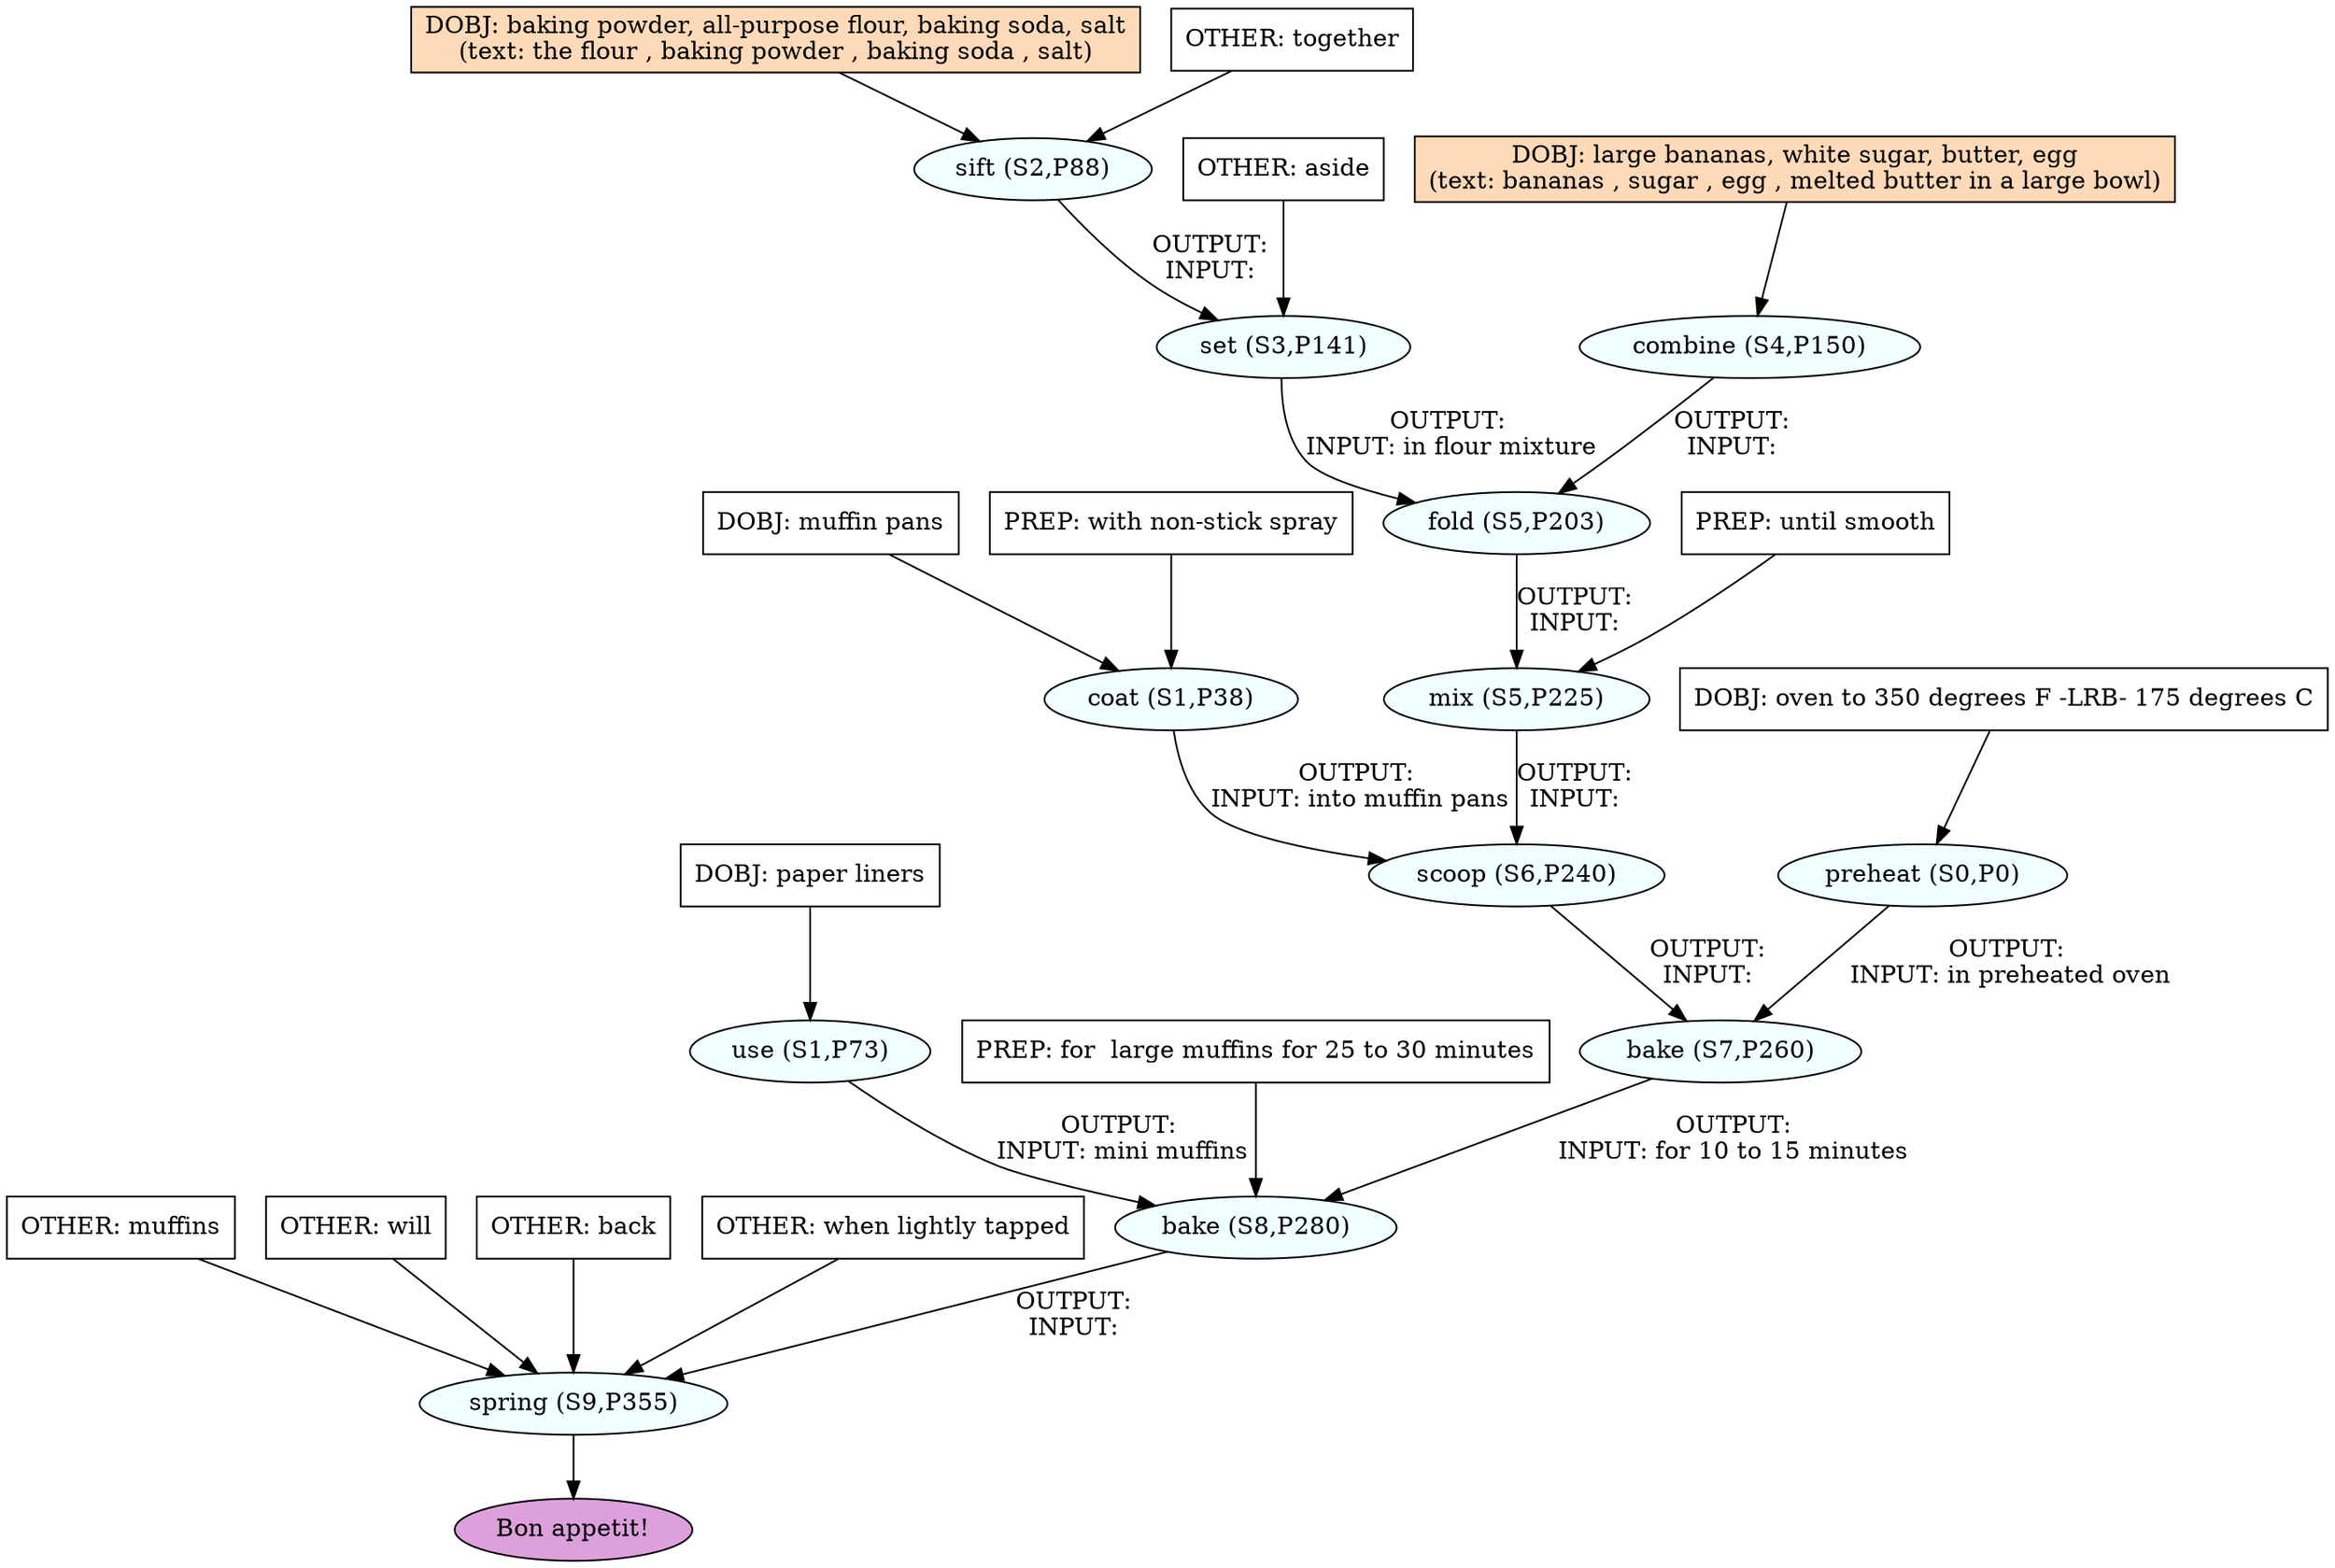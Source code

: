 digraph recipe {
E0[label="preheat (S0,P0)", shape=oval, style=filled, fillcolor=azure]
E1[label="coat (S1,P38)", shape=oval, style=filled, fillcolor=azure]
E2[label="use (S1,P73)", shape=oval, style=filled, fillcolor=azure]
E3[label="sift (S2,P88)", shape=oval, style=filled, fillcolor=azure]
E4[label="set (S3,P141)", shape=oval, style=filled, fillcolor=azure]
E5[label="combine (S4,P150)", shape=oval, style=filled, fillcolor=azure]
E6[label="fold (S5,P203)", shape=oval, style=filled, fillcolor=azure]
E7[label="mix (S5,P225)", shape=oval, style=filled, fillcolor=azure]
E8[label="scoop (S6,P240)", shape=oval, style=filled, fillcolor=azure]
E9[label="bake (S7,P260)", shape=oval, style=filled, fillcolor=azure]
E10[label="bake (S8,P280)", shape=oval, style=filled, fillcolor=azure]
E11[label="spring (S9,P355)", shape=oval, style=filled, fillcolor=azure]
D0[label="DOBJ: oven to 350 degrees F -LRB- 175 degrees C", shape=box, style=filled, fillcolor=white]
D0 -> E0
D2[label="DOBJ: paper liners", shape=box, style=filled, fillcolor=white]
D2 -> E2
D1[label="DOBJ: muffin pans", shape=box, style=filled, fillcolor=white]
D1 -> E1
P1_0[label="PREP: with non-stick spray", shape=box, style=filled, fillcolor=white]
P1_0 -> E1
D3[label="DOBJ: baking powder, all-purpose flour, baking soda, salt
(text: the flour , baking powder , baking soda , salt)", shape=box, style=filled, fillcolor=peachpuff]
D3 -> E3
O3_0[label="OTHER: together", shape=box, style=filled, fillcolor=white]
O3_0 -> E3
D5[label="DOBJ: large bananas, white sugar, butter, egg
(text: bananas , sugar , egg , melted butter in a large bowl)", shape=box, style=filled, fillcolor=peachpuff]
D5 -> E5
E3 -> E4 [label="OUTPUT: 
INPUT: "]
O4_0_0[label="OTHER: aside", shape=box, style=filled, fillcolor=white]
O4_0_0 -> E4
E5 -> E6 [label="OUTPUT: 
INPUT: "]
E4 -> E6 [label="OUTPUT: 
INPUT: in flour mixture"]
E6 -> E7 [label="OUTPUT: 
INPUT: "]
P7_0_0[label="PREP: until smooth", shape=box, style=filled, fillcolor=white]
P7_0_0 -> E7
E7 -> E8 [label="OUTPUT: 
INPUT: "]
E1 -> E8 [label="OUTPUT: 
INPUT: into muffin pans"]
E8 -> E9 [label="OUTPUT: 
INPUT: "]
E0 -> E9 [label="OUTPUT: 
INPUT: in preheated oven"]
E2 -> E10 [label="OUTPUT: 
INPUT: mini muffins"]
E9 -> E10 [label="OUTPUT: 
INPUT: for 10 to 15 minutes "]
P10_0_1[label="PREP: for  large muffins for 25 to 30 minutes", shape=box, style=filled, fillcolor=white]
P10_0_1 -> E10
E10 -> E11 [label="OUTPUT: 
INPUT: "]
O11_0_0[label="OTHER: muffins", shape=box, style=filled, fillcolor=white]
O11_0_0 -> E11
O11_1_0[label="OTHER: will", shape=box, style=filled, fillcolor=white]
O11_1_0 -> E11
O11_2_0[label="OTHER: back", shape=box, style=filled, fillcolor=white]
O11_2_0 -> E11
O11_3_0[label="OTHER: when lightly tapped", shape=box, style=filled, fillcolor=white]
O11_3_0 -> E11
EOR[label="Bon appetit!", shape=oval, style=filled, fillcolor=plum]
E11 -> EOR
}
